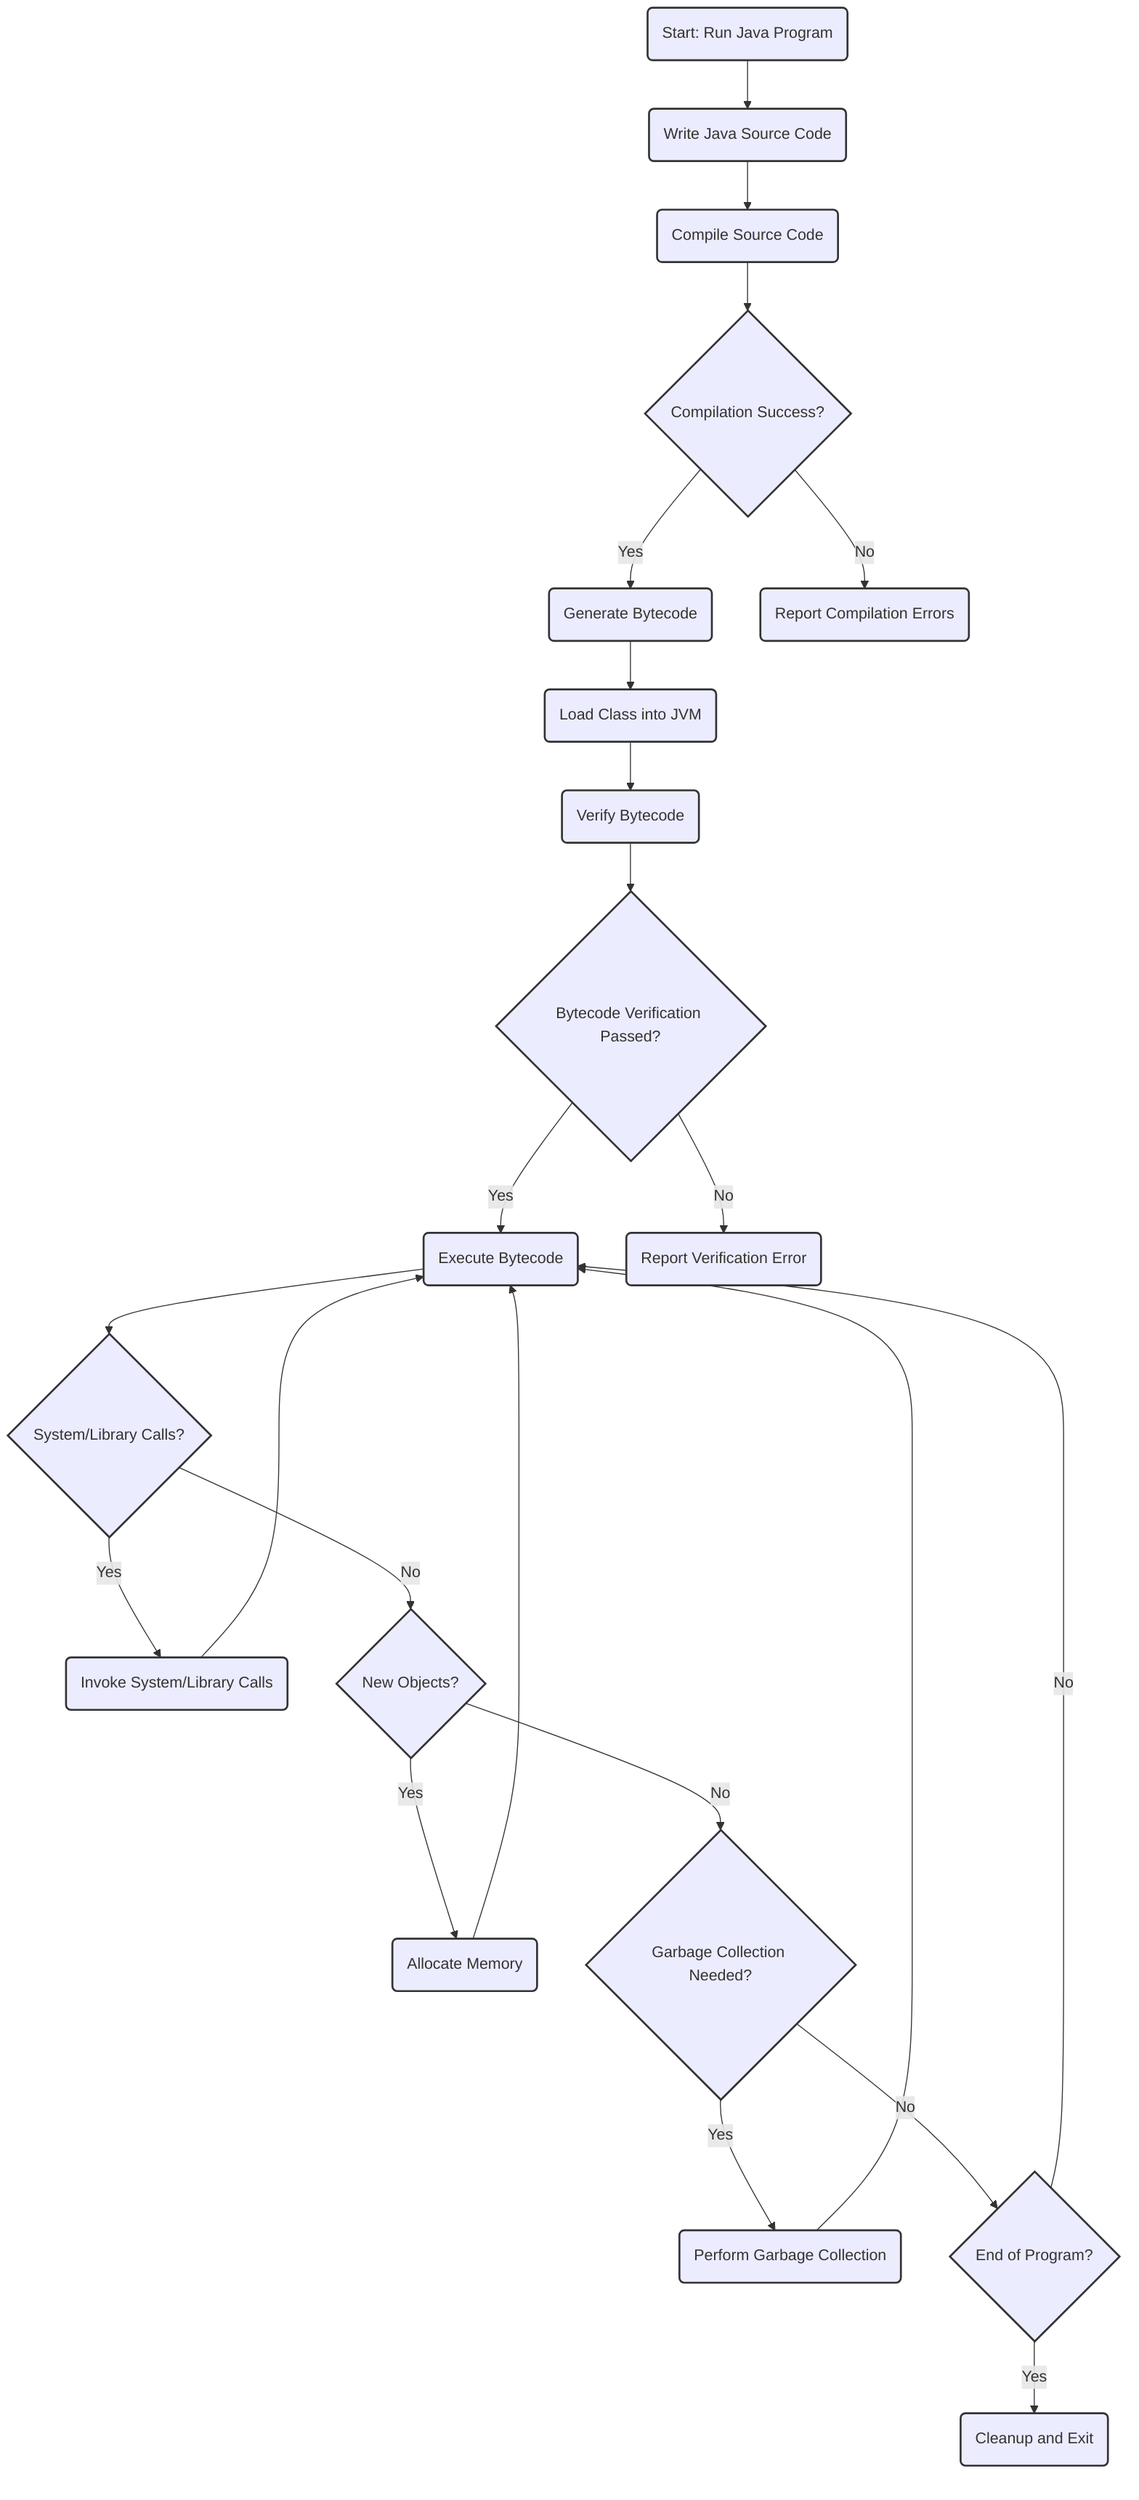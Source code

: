 graph TD;
    A(Start: Run Java Program) --> B(Write Java Source Code)
    B --> C(Compile Source Code)
    C --> D{Compilation Success?}
    D -- Yes --> E(Generate Bytecode)
    D -- No --> F(Report Compilation Errors)
    E --> G(Load Class into JVM)
    G --> H(Verify Bytecode)
    H --> I{Bytecode Verification Passed?}
    I -- Yes --> J(Execute Bytecode)
    I -- No --> K(Report Verification Error)
    J --> L{System/Library Calls?}
    L -- Yes --> M(Invoke System/Library Calls)
    L -- No --> N{New Objects?}
    N -- Yes --> O(Allocate Memory)
    N -- No --> P{Garbage Collection Needed?}
    P -- Yes --> Q(Perform Garbage Collection)
    P -- No --> R{End of Program?}
    R -- Yes --> S(Cleanup and Exit)
    R -- No --> J
    M --> J
    O --> J
    Q --> J

    classDef flow fill:#fffff,stroke:#333,stroke-width:2px;
    class A,B,C,D,E,F,G,H,I,J,K,L,M,N,O,P,Q,R,S flow;